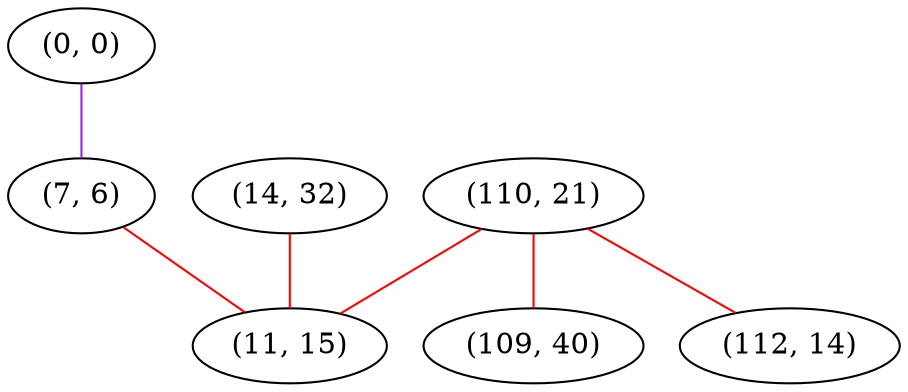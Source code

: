 graph "" {
"(0, 0)";
"(110, 21)";
"(7, 6)";
"(14, 32)";
"(109, 40)";
"(112, 14)";
"(11, 15)";
"(0, 0)" -- "(7, 6)"  [color=purple, key=0, weight=4];
"(110, 21)" -- "(11, 15)"  [color=red, key=0, weight=1];
"(110, 21)" -- "(109, 40)"  [color=red, key=0, weight=1];
"(110, 21)" -- "(112, 14)"  [color=red, key=0, weight=1];
"(7, 6)" -- "(11, 15)"  [color=red, key=0, weight=1];
"(14, 32)" -- "(11, 15)"  [color=red, key=0, weight=1];
}
